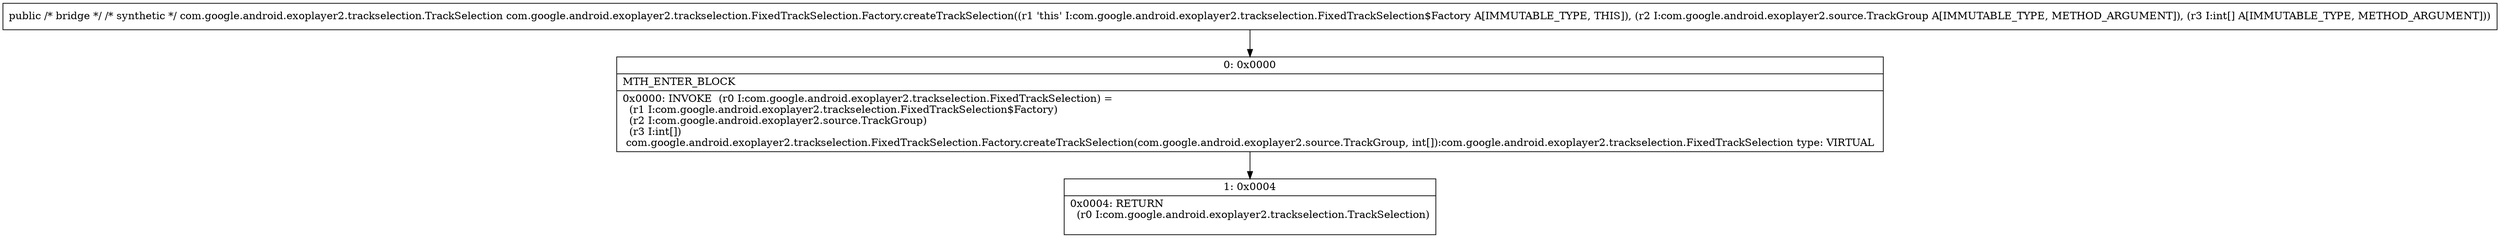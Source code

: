 digraph "CFG forcom.google.android.exoplayer2.trackselection.FixedTrackSelection.Factory.createTrackSelection(Lcom\/google\/android\/exoplayer2\/source\/TrackGroup;[I)Lcom\/google\/android\/exoplayer2\/trackselection\/TrackSelection;" {
Node_0 [shape=record,label="{0\:\ 0x0000|MTH_ENTER_BLOCK\l|0x0000: INVOKE  (r0 I:com.google.android.exoplayer2.trackselection.FixedTrackSelection) = \l  (r1 I:com.google.android.exoplayer2.trackselection.FixedTrackSelection$Factory)\l  (r2 I:com.google.android.exoplayer2.source.TrackGroup)\l  (r3 I:int[])\l com.google.android.exoplayer2.trackselection.FixedTrackSelection.Factory.createTrackSelection(com.google.android.exoplayer2.source.TrackGroup, int[]):com.google.android.exoplayer2.trackselection.FixedTrackSelection type: VIRTUAL \l}"];
Node_1 [shape=record,label="{1\:\ 0x0004|0x0004: RETURN  \l  (r0 I:com.google.android.exoplayer2.trackselection.TrackSelection)\l \l}"];
MethodNode[shape=record,label="{public \/* bridge *\/ \/* synthetic *\/ com.google.android.exoplayer2.trackselection.TrackSelection com.google.android.exoplayer2.trackselection.FixedTrackSelection.Factory.createTrackSelection((r1 'this' I:com.google.android.exoplayer2.trackselection.FixedTrackSelection$Factory A[IMMUTABLE_TYPE, THIS]), (r2 I:com.google.android.exoplayer2.source.TrackGroup A[IMMUTABLE_TYPE, METHOD_ARGUMENT]), (r3 I:int[] A[IMMUTABLE_TYPE, METHOD_ARGUMENT])) }"];
MethodNode -> Node_0;
Node_0 -> Node_1;
}


